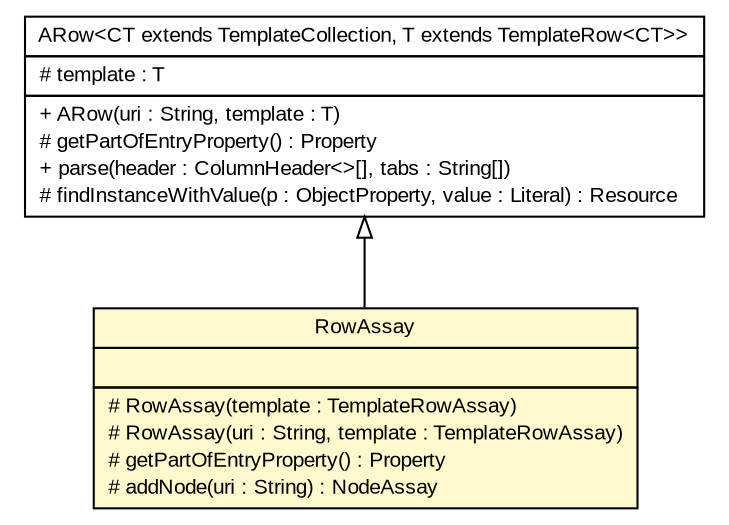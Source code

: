 #!/usr/local/bin/dot
#
# Class diagram 
# Generated by UmlGraph version 4.6 (http://www.spinellis.gr/sw/umlgraph)
#

digraph G {
	edge [fontname="arial",fontsize=10,labelfontname="arial",labelfontsize=10];
	node [fontname="arial",fontsize=10,shape=plaintext];
	// net.toxbank.isa.RowAssay
	c376 [label=<<table border="0" cellborder="1" cellspacing="0" cellpadding="2" port="p" bgcolor="lemonChiffon" href="./RowAssay.html">
		<tr><td><table border="0" cellspacing="0" cellpadding="1">
			<tr><td> RowAssay </td></tr>
		</table></td></tr>
		<tr><td><table border="0" cellspacing="0" cellpadding="1">
			<tr><td align="left">  </td></tr>
		</table></td></tr>
		<tr><td><table border="0" cellspacing="0" cellpadding="1">
			<tr><td align="left"> # RowAssay(template : TemplateRowAssay) </td></tr>
			<tr><td align="left"> # RowAssay(uri : String, template : TemplateRowAssay) </td></tr>
			<tr><td align="left"> # getPartOfEntryProperty() : Property </td></tr>
			<tr><td align="left"> # addNode(uri : String) : NodeAssay </td></tr>
		</table></td></tr>
		</table>>, fontname="arial", fontcolor="black", fontsize=10.0];
	// net.toxbank.isa.ARow<CT extends net.toxbank.isa.TemplateCollection, T extends net.toxbank.isa.TemplateRow<CT>>
	c385 [label=<<table border="0" cellborder="1" cellspacing="0" cellpadding="2" port="p" href="./ARow.html">
		<tr><td><table border="0" cellspacing="0" cellpadding="1">
			<tr><td> ARow&lt;CT extends TemplateCollection, T extends TemplateRow&lt;CT&gt;&gt; </td></tr>
		</table></td></tr>
		<tr><td><table border="0" cellspacing="0" cellpadding="1">
			<tr><td align="left"> # template : T </td></tr>
		</table></td></tr>
		<tr><td><table border="0" cellspacing="0" cellpadding="1">
			<tr><td align="left"> + ARow(uri : String, template : T) </td></tr>
			<tr><td align="left"> # getPartOfEntryProperty() : Property </td></tr>
			<tr><td align="left"> + parse(header : ColumnHeader&lt;&gt;[], tabs : String[]) </td></tr>
			<tr><td align="left"> # findInstanceWithValue(p : ObjectProperty, value : Literal) : Resource </td></tr>
		</table></td></tr>
		</table>>, fontname="arial", fontcolor="black", fontsize=10.0];
	//net.toxbank.isa.RowAssay extends net.toxbank.isa.ARow<net.toxbank.isa.TemplateAssay, net.toxbank.isa.TemplateRowAssay>
	c385:p -> c376:p [dir=back,arrowtail=empty];
}

